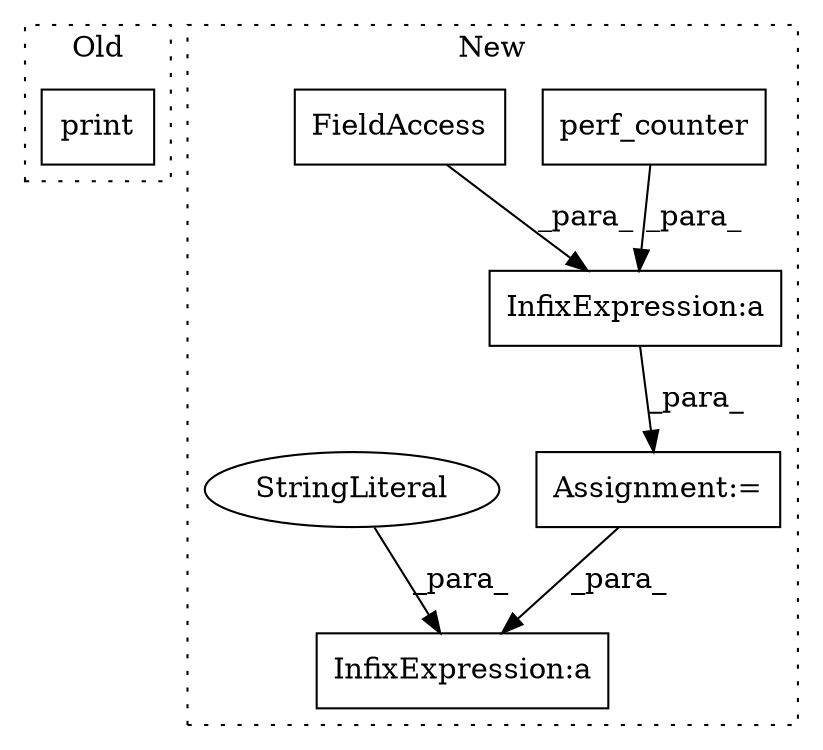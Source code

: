 digraph G {
subgraph cluster0 {
1 [label="print" a="32" s="1751,1776" l="6,1" shape="box"];
label = "Old";
style="dotted";
}
subgraph cluster1 {
2 [label="perf_counter" a="32" s="1838" l="14" shape="box"];
3 [label="InfixExpression:a" a="27" s="1852" l="3" shape="box"];
4 [label="FieldAccess" a="22" s="1855" l="7" shape="box"];
5 [label="InfixExpression:a" a="27" s="1892" l="3" shape="box"];
6 [label="StringLiteral" a="45" s="1879" l="13" shape="ellipse"];
7 [label="Assignment:=" a="7" s="1831" l="1" shape="box"];
label = "New";
style="dotted";
}
2 -> 3 [label="_para_"];
3 -> 7 [label="_para_"];
4 -> 3 [label="_para_"];
6 -> 5 [label="_para_"];
7 -> 5 [label="_para_"];
}
